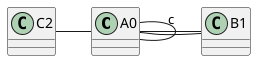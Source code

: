 {
  "sha1": "jkf1a1qzgfx8chz4rim3pkg1b3qohtb",
  "insertion": {
    "when": "2024-06-03T18:59:31.992Z",
    "user": "plantuml@gmail.com"
  }
}
@startuml
A0 - A0
B1 - A0
C2 - A0
A0 - B1 : c 
@enduml
